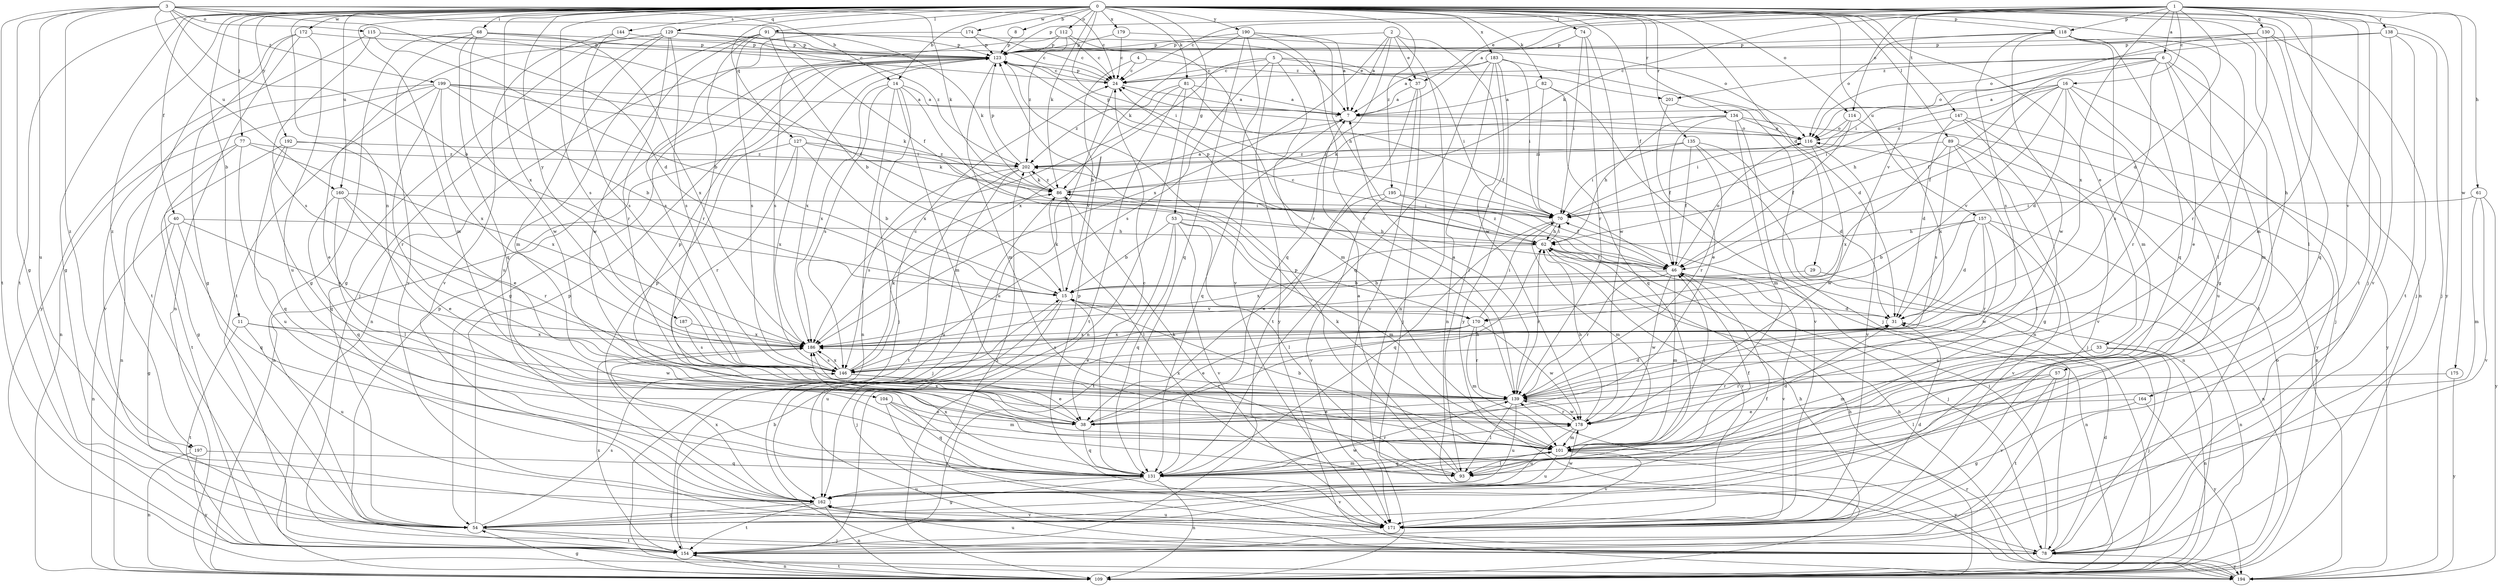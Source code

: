 strict digraph  {
0;
1;
2;
3;
4;
5;
6;
7;
8;
11;
14;
15;
16;
24;
29;
31;
33;
37;
38;
40;
46;
53;
54;
57;
61;
62;
68;
70;
74;
77;
78;
81;
82;
86;
89;
91;
93;
101;
104;
109;
112;
114;
115;
116;
118;
123;
127;
129;
130;
131;
134;
135;
138;
139;
144;
146;
147;
154;
157;
160;
162;
164;
170;
171;
172;
174;
175;
178;
179;
183;
186;
187;
190;
192;
194;
195;
197;
199;
201;
202;
0 -> 8  [label=b];
0 -> 11  [label=b];
0 -> 14  [label=b];
0 -> 29  [label=d];
0 -> 33  [label=e];
0 -> 40  [label=f];
0 -> 46  [label=f];
0 -> 53  [label=g];
0 -> 54  [label=g];
0 -> 57  [label=h];
0 -> 68  [label=i];
0 -> 70  [label=i];
0 -> 74  [label=j];
0 -> 77  [label=j];
0 -> 78  [label=j];
0 -> 81  [label=k];
0 -> 82  [label=k];
0 -> 86  [label=k];
0 -> 89  [label=l];
0 -> 91  [label=l];
0 -> 93  [label=l];
0 -> 101  [label=m];
0 -> 104  [label=n];
0 -> 109  [label=n];
0 -> 112  [label=o];
0 -> 114  [label=o];
0 -> 118  [label=p];
0 -> 127  [label=q];
0 -> 129  [label=q];
0 -> 134  [label=r];
0 -> 135  [label=r];
0 -> 144  [label=s];
0 -> 146  [label=s];
0 -> 147  [label=t];
0 -> 154  [label=t];
0 -> 157  [label=u];
0 -> 160  [label=u];
0 -> 172  [label=w];
0 -> 174  [label=w];
0 -> 179  [label=x];
0 -> 183  [label=x];
0 -> 186  [label=x];
0 -> 187  [label=y];
0 -> 190  [label=y];
0 -> 192  [label=y];
0 -> 194  [label=y];
0 -> 195  [label=z];
0 -> 197  [label=z];
1 -> 6  [label=a];
1 -> 7  [label=a];
1 -> 16  [label=c];
1 -> 24  [label=c];
1 -> 31  [label=d];
1 -> 37  [label=e];
1 -> 61  [label=h];
1 -> 86  [label=k];
1 -> 101  [label=m];
1 -> 114  [label=o];
1 -> 118  [label=p];
1 -> 123  [label=p];
1 -> 130  [label=q];
1 -> 138  [label=r];
1 -> 154  [label=t];
1 -> 164  [label=v];
1 -> 170  [label=v];
1 -> 175  [label=w];
1 -> 186  [label=x];
2 -> 7  [label=a];
2 -> 37  [label=e];
2 -> 109  [label=n];
2 -> 123  [label=p];
2 -> 131  [label=q];
2 -> 178  [label=w];
2 -> 186  [label=x];
3 -> 14  [label=b];
3 -> 15  [label=b];
3 -> 24  [label=c];
3 -> 31  [label=d];
3 -> 46  [label=f];
3 -> 54  [label=g];
3 -> 86  [label=k];
3 -> 115  [label=o];
3 -> 154  [label=t];
3 -> 160  [label=u];
3 -> 162  [label=u];
3 -> 197  [label=z];
3 -> 199  [label=z];
4 -> 15  [label=b];
4 -> 24  [label=c];
4 -> 201  [label=z];
5 -> 24  [label=c];
5 -> 37  [label=e];
5 -> 70  [label=i];
5 -> 101  [label=m];
5 -> 146  [label=s];
5 -> 186  [label=x];
5 -> 194  [label=y];
6 -> 24  [label=c];
6 -> 38  [label=e];
6 -> 46  [label=f];
6 -> 101  [label=m];
6 -> 116  [label=o];
6 -> 146  [label=s];
6 -> 154  [label=t];
6 -> 201  [label=z];
7 -> 116  [label=o];
7 -> 131  [label=q];
8 -> 123  [label=p];
11 -> 154  [label=t];
11 -> 162  [label=u];
11 -> 178  [label=w];
11 -> 186  [label=x];
14 -> 7  [label=a];
14 -> 78  [label=j];
14 -> 101  [label=m];
14 -> 109  [label=n];
14 -> 146  [label=s];
14 -> 170  [label=v];
14 -> 186  [label=x];
15 -> 31  [label=d];
15 -> 38  [label=e];
15 -> 78  [label=j];
15 -> 86  [label=k];
15 -> 162  [label=u];
15 -> 170  [label=v];
16 -> 7  [label=a];
16 -> 31  [label=d];
16 -> 46  [label=f];
16 -> 62  [label=h];
16 -> 70  [label=i];
16 -> 78  [label=j];
16 -> 139  [label=r];
16 -> 162  [label=u];
16 -> 170  [label=v];
24 -> 7  [label=a];
24 -> 123  [label=p];
24 -> 162  [label=u];
29 -> 15  [label=b];
29 -> 109  [label=n];
31 -> 186  [label=x];
33 -> 78  [label=j];
33 -> 101  [label=m];
33 -> 109  [label=n];
33 -> 146  [label=s];
37 -> 7  [label=a];
37 -> 78  [label=j];
37 -> 154  [label=t];
37 -> 171  [label=v];
38 -> 62  [label=h];
38 -> 123  [label=p];
38 -> 131  [label=q];
38 -> 186  [label=x];
40 -> 54  [label=g];
40 -> 62  [label=h];
40 -> 109  [label=n];
40 -> 131  [label=q];
40 -> 186  [label=x];
46 -> 15  [label=b];
46 -> 24  [label=c];
46 -> 101  [label=m];
46 -> 109  [label=n];
46 -> 116  [label=o];
46 -> 139  [label=r];
46 -> 171  [label=v];
46 -> 178  [label=w];
46 -> 202  [label=z];
53 -> 15  [label=b];
53 -> 62  [label=h];
53 -> 93  [label=l];
53 -> 101  [label=m];
53 -> 131  [label=q];
53 -> 154  [label=t];
53 -> 171  [label=v];
54 -> 46  [label=f];
54 -> 78  [label=j];
54 -> 123  [label=p];
54 -> 146  [label=s];
54 -> 154  [label=t];
57 -> 93  [label=l];
57 -> 139  [label=r];
57 -> 154  [label=t];
57 -> 171  [label=v];
61 -> 70  [label=i];
61 -> 101  [label=m];
61 -> 171  [label=v];
61 -> 194  [label=y];
62 -> 46  [label=f];
62 -> 70  [label=i];
62 -> 78  [label=j];
62 -> 123  [label=p];
62 -> 139  [label=r];
62 -> 171  [label=v];
62 -> 186  [label=x];
68 -> 24  [label=c];
68 -> 54  [label=g];
68 -> 123  [label=p];
68 -> 131  [label=q];
68 -> 171  [label=v];
68 -> 178  [label=w];
68 -> 186  [label=x];
70 -> 62  [label=h];
70 -> 101  [label=m];
70 -> 131  [label=q];
74 -> 70  [label=i];
74 -> 123  [label=p];
74 -> 139  [label=r];
74 -> 178  [label=w];
77 -> 54  [label=g];
77 -> 109  [label=n];
77 -> 131  [label=q];
77 -> 186  [label=x];
77 -> 202  [label=z];
78 -> 31  [label=d];
78 -> 70  [label=i];
78 -> 162  [label=u];
78 -> 194  [label=y];
78 -> 202  [label=z];
81 -> 7  [label=a];
81 -> 46  [label=f];
81 -> 109  [label=n];
81 -> 154  [label=t];
81 -> 186  [label=x];
81 -> 202  [label=z];
82 -> 7  [label=a];
82 -> 70  [label=i];
82 -> 109  [label=n];
82 -> 131  [label=q];
86 -> 7  [label=a];
86 -> 70  [label=i];
86 -> 78  [label=j];
86 -> 93  [label=l];
86 -> 202  [label=z];
89 -> 78  [label=j];
89 -> 93  [label=l];
89 -> 109  [label=n];
89 -> 146  [label=s];
89 -> 186  [label=x];
89 -> 202  [label=z];
91 -> 7  [label=a];
91 -> 15  [label=b];
91 -> 86  [label=k];
91 -> 123  [label=p];
91 -> 139  [label=r];
91 -> 146  [label=s];
91 -> 162  [label=u];
91 -> 178  [label=w];
93 -> 7  [label=a];
93 -> 86  [label=k];
93 -> 123  [label=p];
101 -> 15  [label=b];
101 -> 31  [label=d];
101 -> 46  [label=f];
101 -> 86  [label=k];
101 -> 93  [label=l];
101 -> 131  [label=q];
101 -> 162  [label=u];
101 -> 171  [label=v];
101 -> 194  [label=y];
104 -> 38  [label=e];
104 -> 101  [label=m];
104 -> 131  [label=q];
104 -> 171  [label=v];
109 -> 54  [label=g];
109 -> 62  [label=h];
109 -> 116  [label=o];
109 -> 154  [label=t];
112 -> 24  [label=c];
112 -> 123  [label=p];
112 -> 139  [label=r];
112 -> 146  [label=s];
112 -> 202  [label=z];
114 -> 46  [label=f];
114 -> 70  [label=i];
114 -> 116  [label=o];
114 -> 186  [label=x];
115 -> 15  [label=b];
115 -> 46  [label=f];
115 -> 123  [label=p];
115 -> 146  [label=s];
115 -> 194  [label=y];
116 -> 24  [label=c];
116 -> 123  [label=p];
116 -> 171  [label=v];
116 -> 178  [label=w];
116 -> 202  [label=z];
118 -> 54  [label=g];
118 -> 93  [label=l];
118 -> 101  [label=m];
118 -> 116  [label=o];
118 -> 123  [label=p];
118 -> 131  [label=q];
118 -> 146  [label=s];
118 -> 178  [label=w];
123 -> 24  [label=c];
123 -> 54  [label=g];
123 -> 101  [label=m];
123 -> 109  [label=n];
123 -> 186  [label=x];
127 -> 15  [label=b];
127 -> 86  [label=k];
127 -> 109  [label=n];
127 -> 139  [label=r];
127 -> 186  [label=x];
127 -> 202  [label=z];
129 -> 24  [label=c];
129 -> 54  [label=g];
129 -> 78  [label=j];
129 -> 101  [label=m];
129 -> 123  [label=p];
129 -> 139  [label=r];
129 -> 146  [label=s];
129 -> 154  [label=t];
129 -> 202  [label=z];
130 -> 70  [label=i];
130 -> 78  [label=j];
130 -> 123  [label=p];
130 -> 131  [label=q];
130 -> 139  [label=r];
131 -> 24  [label=c];
131 -> 46  [label=f];
131 -> 54  [label=g];
131 -> 101  [label=m];
131 -> 109  [label=n];
131 -> 139  [label=r];
131 -> 162  [label=u];
131 -> 171  [label=v];
131 -> 178  [label=w];
131 -> 186  [label=x];
134 -> 46  [label=f];
134 -> 62  [label=h];
134 -> 86  [label=k];
134 -> 101  [label=m];
134 -> 116  [label=o];
134 -> 171  [label=v];
134 -> 194  [label=y];
135 -> 31  [label=d];
135 -> 46  [label=f];
135 -> 70  [label=i];
135 -> 109  [label=n];
135 -> 139  [label=r];
135 -> 202  [label=z];
138 -> 78  [label=j];
138 -> 116  [label=o];
138 -> 123  [label=p];
138 -> 154  [label=t];
138 -> 171  [label=v];
139 -> 7  [label=a];
139 -> 31  [label=d];
139 -> 38  [label=e];
139 -> 93  [label=l];
139 -> 162  [label=u];
139 -> 178  [label=w];
139 -> 186  [label=x];
144 -> 123  [label=p];
144 -> 146  [label=s];
144 -> 171  [label=v];
146 -> 24  [label=c];
146 -> 38  [label=e];
146 -> 86  [label=k];
146 -> 139  [label=r];
146 -> 186  [label=x];
147 -> 31  [label=d];
147 -> 54  [label=g];
147 -> 116  [label=o];
147 -> 171  [label=v];
147 -> 194  [label=y];
154 -> 15  [label=b];
154 -> 62  [label=h];
154 -> 109  [label=n];
154 -> 123  [label=p];
154 -> 186  [label=x];
157 -> 15  [label=b];
157 -> 31  [label=d];
157 -> 62  [label=h];
157 -> 109  [label=n];
157 -> 139  [label=r];
157 -> 171  [label=v];
157 -> 178  [label=w];
160 -> 38  [label=e];
160 -> 70  [label=i];
160 -> 93  [label=l];
160 -> 131  [label=q];
160 -> 139  [label=r];
162 -> 54  [label=g];
162 -> 109  [label=n];
162 -> 123  [label=p];
162 -> 154  [label=t];
162 -> 171  [label=v];
162 -> 178  [label=w];
162 -> 186  [label=x];
164 -> 38  [label=e];
164 -> 54  [label=g];
164 -> 194  [label=y];
170 -> 38  [label=e];
170 -> 70  [label=i];
170 -> 101  [label=m];
170 -> 139  [label=r];
170 -> 146  [label=s];
170 -> 178  [label=w];
170 -> 186  [label=x];
171 -> 31  [label=d];
171 -> 123  [label=p];
171 -> 162  [label=u];
172 -> 54  [label=g];
172 -> 109  [label=n];
172 -> 123  [label=p];
172 -> 154  [label=t];
172 -> 162  [label=u];
174 -> 24  [label=c];
174 -> 123  [label=p];
174 -> 146  [label=s];
175 -> 139  [label=r];
175 -> 194  [label=y];
178 -> 62  [label=h];
178 -> 101  [label=m];
178 -> 139  [label=r];
178 -> 162  [label=u];
179 -> 24  [label=c];
179 -> 116  [label=o];
179 -> 123  [label=p];
183 -> 7  [label=a];
183 -> 24  [label=c];
183 -> 31  [label=d];
183 -> 70  [label=i];
183 -> 93  [label=l];
183 -> 109  [label=n];
183 -> 131  [label=q];
183 -> 194  [label=y];
186 -> 146  [label=s];
187 -> 146  [label=s];
187 -> 186  [label=x];
190 -> 7  [label=a];
190 -> 62  [label=h];
190 -> 86  [label=k];
190 -> 123  [label=p];
190 -> 131  [label=q];
190 -> 139  [label=r];
190 -> 171  [label=v];
192 -> 38  [label=e];
192 -> 131  [label=q];
192 -> 154  [label=t];
192 -> 162  [label=u];
192 -> 202  [label=z];
194 -> 62  [label=h];
194 -> 139  [label=r];
195 -> 38  [label=e];
195 -> 46  [label=f];
195 -> 70  [label=i];
195 -> 171  [label=v];
197 -> 109  [label=n];
197 -> 131  [label=q];
197 -> 194  [label=y];
199 -> 7  [label=a];
199 -> 15  [label=b];
199 -> 38  [label=e];
199 -> 70  [label=i];
199 -> 86  [label=k];
199 -> 109  [label=n];
199 -> 139  [label=r];
199 -> 171  [label=v];
199 -> 186  [label=x];
201 -> 38  [label=e];
201 -> 78  [label=j];
202 -> 86  [label=k];
202 -> 123  [label=p];
202 -> 146  [label=s];
202 -> 154  [label=t];
202 -> 162  [label=u];
}
